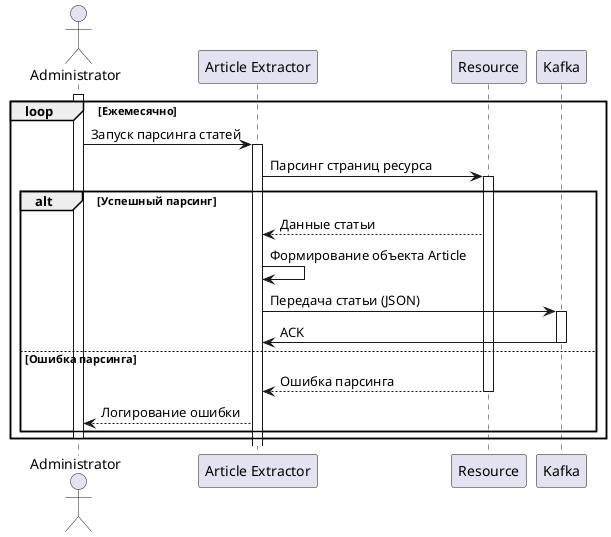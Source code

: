@startuml
actor Administrator
participant "Article Extractor" as Extractor
participant "Resource" as Resource
participant "Kafka" as Kafka

loop Ежемесячно
    activate Administrator
    Administrator -> Extractor: Запуск парсинга статей
    activate Extractor
    Extractor -> Resource: Парсинг страниц ресурса
    alt Успешный парсинг
        activate Resource
        Resource --> Extractor: Данные статьи
        Extractor -> Extractor: Формирование объекта Article
        Extractor -> Kafka: Передача статьи (JSON)
        activate Kafka
        Kafka -> Extractor: ACK
        deactivate Kafka

    else Ошибка парсинга
        Resource --> Extractor: Ошибка парсинга
        deactivate Resource
        Extractor --> Administrator: Логирование ошибки
    end
    activate Extractor
    deactivate Administrator
end

@enduml